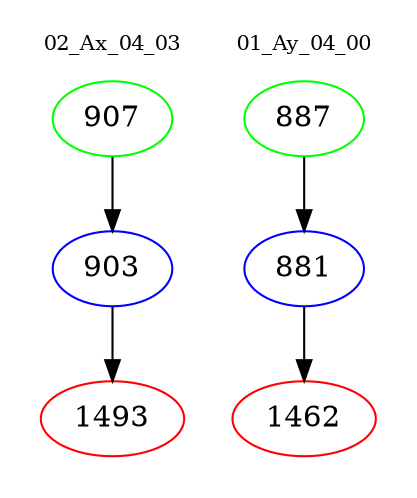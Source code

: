 digraph{
subgraph cluster_0 {
color = white
label = "02_Ax_04_03";
fontsize=10;
T0_907 [label="907", color="green"]
T0_907 -> T0_903 [color="black"]
T0_903 [label="903", color="blue"]
T0_903 -> T0_1493 [color="black"]
T0_1493 [label="1493", color="red"]
}
subgraph cluster_1 {
color = white
label = "01_Ay_04_00";
fontsize=10;
T1_887 [label="887", color="green"]
T1_887 -> T1_881 [color="black"]
T1_881 [label="881", color="blue"]
T1_881 -> T1_1462 [color="black"]
T1_1462 [label="1462", color="red"]
}
}
